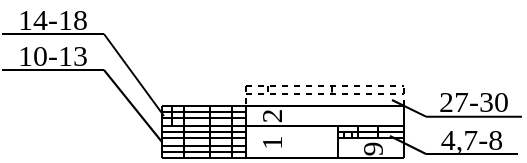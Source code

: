 <mxfile version="14.5.1" type="device"><diagram id="fWMgHjwgeKHoRminFSKL" name="Page-1"><mxGraphModel dx="429" dy="517" grid="1" gridSize="1" guides="1" tooltips="1" connect="1" arrows="1" fold="1" page="1" pageScale="1" pageWidth="280" pageHeight="200" math="0" shadow="0"><root><mxCell id="0"/><mxCell id="1" parent="0"/><mxCell id="yyQ3hnFOxFSLKmZT13JD-12" value="" style="endArrow=none;html=1;" parent="1" edge="1"><mxGeometry width="50" height="50" relative="1" as="geometry"><mxPoint x="205" y="-4" as="sourcePoint"/><mxPoint x="84.0" y="-4" as="targetPoint"/></mxGeometry></mxCell><mxCell id="R10gAFCWlQJAjPQvkCx8-3" value="" style="endArrow=none;html=1;fontSize=15;" edge="1" parent="1"><mxGeometry width="50" height="50" relative="1" as="geometry"><mxPoint x="84" y="-4" as="sourcePoint"/><mxPoint x="84" y="-30" as="targetPoint"/></mxGeometry></mxCell><mxCell id="R10gAFCWlQJAjPQvkCx8-5" value="" style="endArrow=none;html=1;fontSize=15;" edge="1" parent="1"><mxGeometry width="50" height="50" relative="1" as="geometry"><mxPoint x="205" y="-4" as="sourcePoint"/><mxPoint x="205" y="-30" as="targetPoint"/></mxGeometry></mxCell><mxCell id="R10gAFCWlQJAjPQvkCx8-6" value="&lt;font face=&quot;Verdana&quot; style=&quot;font-size: 15px&quot;&gt;4,7-8&lt;/font&gt;" style="text;html=1;strokeColor=none;fillColor=none;align=center;verticalAlign=middle;whiteSpace=wrap;rounded=0;fontSize=15;" vertex="1" parent="1"><mxGeometry x="216" y="-22" width="46" height="16" as="geometry"/></mxCell><mxCell id="R10gAFCWlQJAjPQvkCx8-7" value="" style="endArrow=none;html=1;fontSize=15;" edge="1" parent="1"><mxGeometry width="50" height="50" relative="1" as="geometry"><mxPoint x="89" y="-20" as="sourcePoint"/><mxPoint x="89" y="-30" as="targetPoint"/></mxGeometry></mxCell><mxCell id="R10gAFCWlQJAjPQvkCx8-8" value="" style="endArrow=none;html=1;fontSize=15;" edge="1" parent="1"><mxGeometry width="50" height="50" relative="1" as="geometry"><mxPoint x="95" y="-4.33" as="sourcePoint"/><mxPoint x="95" y="-30" as="targetPoint"/></mxGeometry></mxCell><mxCell id="R10gAFCWlQJAjPQvkCx8-9" value="" style="endArrow=none;html=1;fontSize=15;" edge="1" parent="1"><mxGeometry width="50" height="50" relative="1" as="geometry"><mxPoint x="108" y="-4.33" as="sourcePoint"/><mxPoint x="108" y="-30" as="targetPoint"/></mxGeometry></mxCell><mxCell id="R10gAFCWlQJAjPQvkCx8-10" value="" style="endArrow=none;html=1;fontSize=15;" edge="1" parent="1"><mxGeometry width="50" height="50" relative="1" as="geometry"><mxPoint x="119" y="-4.33" as="sourcePoint"/><mxPoint x="119" y="-30" as="targetPoint"/></mxGeometry></mxCell><mxCell id="R10gAFCWlQJAjPQvkCx8-11" value="" style="endArrow=none;html=1;fontSize=15;" edge="1" parent="1"><mxGeometry width="50" height="50" relative="1" as="geometry"><mxPoint x="126" y="-4.33" as="sourcePoint"/><mxPoint x="126" y="-30" as="targetPoint"/></mxGeometry></mxCell><mxCell id="R10gAFCWlQJAjPQvkCx8-12" value="" style="endArrow=none;html=1;fontSize=15;" edge="1" parent="1"><mxGeometry width="50" height="50" relative="1" as="geometry"><mxPoint x="84" y="-24" as="sourcePoint"/><mxPoint x="126" y="-24" as="targetPoint"/></mxGeometry></mxCell><mxCell id="R10gAFCWlQJAjPQvkCx8-13" value="" style="endArrow=none;html=1;fontSize=15;" edge="1" parent="1"><mxGeometry width="50" height="50" relative="1" as="geometry"><mxPoint x="84" y="-14" as="sourcePoint"/><mxPoint x="126" y="-14" as="targetPoint"/></mxGeometry></mxCell><mxCell id="R10gAFCWlQJAjPQvkCx8-14" value="" style="endArrow=none;html=1;fontSize=15;" edge="1" parent="1"><mxGeometry width="50" height="50" relative="1" as="geometry"><mxPoint x="172" y="-4.33" as="sourcePoint"/><mxPoint x="172" y="-20" as="targetPoint"/></mxGeometry></mxCell><mxCell id="R10gAFCWlQJAjPQvkCx8-15" value="" style="endArrow=none;html=1;fontSize=15;" edge="1" parent="1"><mxGeometry width="50" height="50" relative="1" as="geometry"><mxPoint x="182" y="-14" as="sourcePoint"/><mxPoint x="182" y="-20" as="targetPoint"/></mxGeometry></mxCell><mxCell id="R10gAFCWlQJAjPQvkCx8-16" value="" style="endArrow=none;html=1;fontSize=15;" edge="1" parent="1"><mxGeometry width="50" height="50" relative="1" as="geometry"><mxPoint x="192" y="-14" as="sourcePoint"/><mxPoint x="192" y="-20" as="targetPoint"/></mxGeometry></mxCell><mxCell id="R10gAFCWlQJAjPQvkCx8-17" value="" style="endArrow=none;html=1;fontSize=15;" edge="1" parent="1"><mxGeometry width="50" height="50" relative="1" as="geometry"><mxPoint x="84" y="-30" as="sourcePoint"/><mxPoint x="205" y="-30" as="targetPoint"/></mxGeometry></mxCell><mxCell id="R10gAFCWlQJAjPQvkCx8-18" value="" style="endArrow=none;html=1;fontSize=15;" edge="1" parent="1"><mxGeometry width="50" height="50" relative="1" as="geometry"><mxPoint x="84" y="-27" as="sourcePoint"/><mxPoint x="126" y="-27" as="targetPoint"/></mxGeometry></mxCell><mxCell id="R10gAFCWlQJAjPQvkCx8-19" value="" style="endArrow=none;html=1;fontSize=15;" edge="1" parent="1"><mxGeometry width="50" height="50" relative="1" as="geometry"><mxPoint x="84" y="-20" as="sourcePoint"/><mxPoint x="205" y="-20" as="targetPoint"/></mxGeometry></mxCell><mxCell id="R10gAFCWlQJAjPQvkCx8-20" value="" style="endArrow=none;html=1;fontSize=15;" edge="1" parent="1"><mxGeometry width="50" height="50" relative="1" as="geometry"><mxPoint x="84" y="-17" as="sourcePoint"/><mxPoint x="126" y="-17" as="targetPoint"/></mxGeometry></mxCell><mxCell id="R10gAFCWlQJAjPQvkCx8-21" value="" style="endArrow=none;html=1;fontSize=15;" edge="1" parent="1"><mxGeometry width="50" height="50" relative="1" as="geometry"><mxPoint x="84" y="-10" as="sourcePoint"/><mxPoint x="126" y="-10" as="targetPoint"/></mxGeometry></mxCell><mxCell id="R10gAFCWlQJAjPQvkCx8-22" value="" style="endArrow=none;html=1;fontSize=15;" edge="1" parent="1"><mxGeometry width="50" height="50" relative="1" as="geometry"><mxPoint x="84" y="-7" as="sourcePoint"/><mxPoint x="126" y="-7" as="targetPoint"/></mxGeometry></mxCell><mxCell id="R10gAFCWlQJAjPQvkCx8-23" value="&lt;font face=&quot;Verdana&quot; style=&quot;font-size: 15px;&quot;&gt;2&lt;/font&gt;" style="text;html=1;strokeColor=none;fillColor=none;align=center;verticalAlign=middle;whiteSpace=wrap;rounded=0;fontSize=15;rotation=-90;" vertex="1" parent="1"><mxGeometry x="133.82" y="-35.8" width="8.38" height="21.5" as="geometry"/></mxCell><mxCell id="R10gAFCWlQJAjPQvkCx8-24" value="&lt;font face=&quot;Verdana&quot; style=&quot;font-size: 15px;&quot;&gt;1&lt;/font&gt;" style="text;html=1;strokeColor=none;fillColor=none;align=center;verticalAlign=middle;whiteSpace=wrap;rounded=0;fontSize=15;rotation=-90;" vertex="1" parent="1"><mxGeometry x="131.15" y="-23.14" width="14" height="22.68" as="geometry"/></mxCell><mxCell id="R10gAFCWlQJAjPQvkCx8-25" value="&lt;font face=&quot;Verdana&quot; style=&quot;font-size: 15px;&quot;&gt;9&lt;/font&gt;" style="text;html=1;strokeColor=none;fillColor=none;align=center;verticalAlign=middle;whiteSpace=wrap;rounded=0;fontSize=15;rotation=-90;" vertex="1" parent="1"><mxGeometry x="184.35" y="-24.65" width="8" height="31.5" as="geometry"/></mxCell><mxCell id="R10gAFCWlQJAjPQvkCx8-26" value="" style="endArrow=none;html=1;fontSize=15;entryX=0;entryY=1;entryDx=0;entryDy=0;exitX=1;exitY=1;exitDx=0;exitDy=0;" edge="1" parent="1" source="R10gAFCWlQJAjPQvkCx8-6" target="R10gAFCWlQJAjPQvkCx8-6"><mxGeometry width="50" height="50" relative="1" as="geometry"><mxPoint x="33" y="-24" as="sourcePoint"/><mxPoint x="83" y="-74" as="targetPoint"/></mxGeometry></mxCell><mxCell id="R10gAFCWlQJAjPQvkCx8-27" value="&lt;font face=&quot;Verdana&quot; style=&quot;font-size: 15px&quot;&gt;14-18&lt;/font&gt;" style="text;html=1;strokeColor=none;fillColor=none;align=center;verticalAlign=middle;whiteSpace=wrap;rounded=0;fontSize=15;" vertex="1" parent="1"><mxGeometry x="4" y="-82" width="51" height="16" as="geometry"/></mxCell><mxCell id="R10gAFCWlQJAjPQvkCx8-28" value="" style="endArrow=none;html=1;fontSize=15;entryX=0;entryY=1;entryDx=0;entryDy=0;exitX=1;exitY=1;exitDx=0;exitDy=0;" edge="1" parent="1" source="R10gAFCWlQJAjPQvkCx8-27" target="R10gAFCWlQJAjPQvkCx8-27"><mxGeometry width="50" height="50" relative="1" as="geometry"><mxPoint x="-46" y="-55" as="sourcePoint"/><mxPoint x="4" y="-105" as="targetPoint"/></mxGeometry></mxCell><mxCell id="R10gAFCWlQJAjPQvkCx8-29" value="" style="endArrow=none;html=1;fontSize=15;entryX=1;entryY=1;entryDx=0;entryDy=0;" edge="1" parent="1" target="R10gAFCWlQJAjPQvkCx8-27"><mxGeometry width="50" height="50" relative="1" as="geometry"><mxPoint x="85" y="-25" as="sourcePoint"/><mxPoint x="61" y="-29" as="targetPoint"/></mxGeometry></mxCell><mxCell id="R10gAFCWlQJAjPQvkCx8-30" value="&lt;font face=&quot;Verdana&quot; style=&quot;font-size: 15px;&quot;&gt;10-13&lt;/font&gt;" style="text;html=1;strokeColor=none;fillColor=none;align=center;verticalAlign=middle;whiteSpace=wrap;rounded=0;fontSize=15;" vertex="1" parent="1"><mxGeometry x="4" y="-64" width="51" height="16" as="geometry"/></mxCell><mxCell id="R10gAFCWlQJAjPQvkCx8-31" value="" style="endArrow=none;html=1;fontSize=15;entryX=0;entryY=1;entryDx=0;entryDy=0;exitX=1;exitY=1;exitDx=0;exitDy=0;" edge="1" parent="1" source="R10gAFCWlQJAjPQvkCx8-30" target="R10gAFCWlQJAjPQvkCx8-30"><mxGeometry width="50" height="50" relative="1" as="geometry"><mxPoint x="-46" y="-36.66" as="sourcePoint"/><mxPoint x="4" y="-86.66" as="targetPoint"/></mxGeometry></mxCell><mxCell id="R10gAFCWlQJAjPQvkCx8-32" value="" style="endArrow=none;html=1;fontSize=15;entryX=1;entryY=1;entryDx=0;entryDy=0;" edge="1" parent="1" target="R10gAFCWlQJAjPQvkCx8-30"><mxGeometry width="50" height="50" relative="1" as="geometry"><mxPoint x="84" y="-12" as="sourcePoint"/><mxPoint x="61" y="-10.66" as="targetPoint"/></mxGeometry></mxCell><mxCell id="R10gAFCWlQJAjPQvkCx8-33" value="" style="endArrow=none;html=1;fontSize=15;entryX=0;entryY=1;entryDx=0;entryDy=0;" edge="1" parent="1" target="R10gAFCWlQJAjPQvkCx8-6"><mxGeometry width="50" height="50" relative="1" as="geometry"><mxPoint x="198" y="-15" as="sourcePoint"/><mxPoint x="158" y="-94" as="targetPoint"/></mxGeometry></mxCell><mxCell id="R10gAFCWlQJAjPQvkCx8-34" value="" style="endArrow=none;html=1;fontSize=15;" edge="1" parent="1"><mxGeometry width="50" height="50" relative="1" as="geometry"><mxPoint x="172" y="-14" as="sourcePoint"/><mxPoint x="205" y="-14" as="targetPoint"/></mxGeometry></mxCell><mxCell id="R10gAFCWlQJAjPQvkCx8-35" value="" style="endArrow=none;html=1;fontSize=15;" edge="1" parent="1"><mxGeometry width="50" height="50" relative="1" as="geometry"><mxPoint x="175" y="-14" as="sourcePoint"/><mxPoint x="175" y="-17" as="targetPoint"/></mxGeometry></mxCell><mxCell id="R10gAFCWlQJAjPQvkCx8-36" value="" style="endArrow=none;html=1;fontSize=15;" edge="1" parent="1"><mxGeometry width="50" height="50" relative="1" as="geometry"><mxPoint x="179" y="-14" as="sourcePoint"/><mxPoint x="179" y="-17" as="targetPoint"/></mxGeometry></mxCell><mxCell id="R10gAFCWlQJAjPQvkCx8-37" value="&lt;font face=&quot;Verdana&quot;&gt;27-30&lt;/font&gt;" style="text;html=1;strokeColor=none;fillColor=none;align=center;verticalAlign=middle;whiteSpace=wrap;rounded=0;fontSize=15;" vertex="1" parent="1"><mxGeometry x="216" y="-40.65" width="48" height="16" as="geometry"/></mxCell><mxCell id="R10gAFCWlQJAjPQvkCx8-38" value="" style="endArrow=none;html=1;fontSize=15;entryX=0;entryY=1;entryDx=0;entryDy=0;exitX=1;exitY=1;exitDx=0;exitDy=0;" edge="1" parent="1" source="R10gAFCWlQJAjPQvkCx8-37" target="R10gAFCWlQJAjPQvkCx8-37"><mxGeometry width="50" height="50" relative="1" as="geometry"><mxPoint x="-6" y="-33" as="sourcePoint"/><mxPoint x="44" y="-83" as="targetPoint"/></mxGeometry></mxCell><mxCell id="R10gAFCWlQJAjPQvkCx8-39" value="" style="endArrow=none;html=1;fontSize=15;entryX=0;entryY=1;entryDx=0;entryDy=0;" edge="1" parent="1" target="R10gAFCWlQJAjPQvkCx8-37"><mxGeometry width="50" height="50" relative="1" as="geometry"><mxPoint x="199" y="-33" as="sourcePoint"/><mxPoint x="119" y="-103" as="targetPoint"/></mxGeometry></mxCell><mxCell id="R10gAFCWlQJAjPQvkCx8-40" value="" style="endArrow=none;html=1;fontSize=15;" edge="1" parent="1"><mxGeometry width="50" height="50" relative="1" as="geometry"><mxPoint x="172" y="-17" as="sourcePoint"/><mxPoint x="205" y="-17" as="targetPoint"/></mxGeometry></mxCell><mxCell id="R10gAFCWlQJAjPQvkCx8-41" value="" style="endArrow=none;html=1;fontSize=15;dashed=1;" edge="1" parent="1"><mxGeometry width="50" height="50" relative="1" as="geometry"><mxPoint x="126" y="-36" as="sourcePoint"/><mxPoint x="205" y="-36" as="targetPoint"/></mxGeometry></mxCell><mxCell id="R10gAFCWlQJAjPQvkCx8-42" value="" style="endArrow=none;html=1;fontSize=15;dashed=1;" edge="1" parent="1"><mxGeometry width="50" height="50" relative="1" as="geometry"><mxPoint x="126" y="-40" as="sourcePoint"/><mxPoint x="126" y="-30" as="targetPoint"/></mxGeometry></mxCell><mxCell id="R10gAFCWlQJAjPQvkCx8-43" value="" style="endArrow=none;html=1;fontSize=15;dashed=1;" edge="1" parent="1"><mxGeometry width="50" height="50" relative="1" as="geometry"><mxPoint x="205" y="-30" as="sourcePoint"/><mxPoint x="205" y="-40" as="targetPoint"/></mxGeometry></mxCell><mxCell id="R10gAFCWlQJAjPQvkCx8-44" value="" style="endArrow=none;html=1;fontSize=15;dashed=1;" edge="1" parent="1"><mxGeometry width="50" height="50" relative="1" as="geometry"><mxPoint x="126" y="-40" as="sourcePoint"/><mxPoint x="205" y="-40" as="targetPoint"/></mxGeometry></mxCell><mxCell id="R10gAFCWlQJAjPQvkCx8-45" value="" style="endArrow=none;html=1;fontSize=15;dashed=1;" edge="1" parent="1"><mxGeometry width="50" height="50" relative="1" as="geometry"><mxPoint x="137" y="-40" as="sourcePoint"/><mxPoint x="137" y="-36" as="targetPoint"/></mxGeometry></mxCell><mxCell id="R10gAFCWlQJAjPQvkCx8-46" value="" style="endArrow=none;html=1;fontSize=15;dashed=1;" edge="1" parent="1"><mxGeometry width="50" height="50" relative="1" as="geometry"><mxPoint x="169" y="-39.8" as="sourcePoint"/><mxPoint x="169" y="-35.8" as="targetPoint"/></mxGeometry></mxCell></root></mxGraphModel></diagram></mxfile>